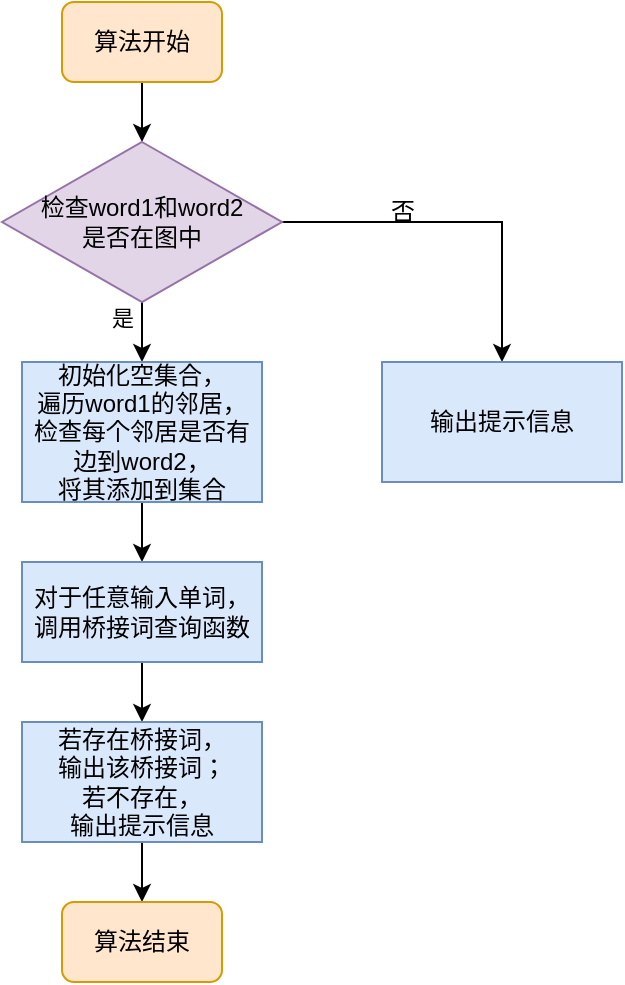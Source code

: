 <mxfile version="22.0.2" type="device">
  <diagram name="第 1 页" id="Fu4l8ghwa1C_h7Qnxff6">
    <mxGraphModel dx="365" dy="815" grid="1" gridSize="10" guides="1" tooltips="1" connect="1" arrows="1" fold="1" page="1" pageScale="1" pageWidth="827" pageHeight="1169" math="0" shadow="0">
      <root>
        <mxCell id="0" />
        <mxCell id="1" parent="0" />
        <mxCell id="XzW9RZ9uWTQpwF6JlTbW-7" style="edgeStyle=orthogonalEdgeStyle;rounded=0;orthogonalLoop=1;jettySize=auto;html=1;exitX=0.5;exitY=1;exitDx=0;exitDy=0;entryX=0.5;entryY=0;entryDx=0;entryDy=0;" edge="1" parent="1" source="XzW9RZ9uWTQpwF6JlTbW-1" target="XzW9RZ9uWTQpwF6JlTbW-2">
          <mxGeometry relative="1" as="geometry" />
        </mxCell>
        <mxCell id="XzW9RZ9uWTQpwF6JlTbW-1" value="算法开始" style="rounded=1;whiteSpace=wrap;html=1;fillColor=#ffe6cc;strokeColor=#d79b00;" vertex="1" parent="1">
          <mxGeometry x="80" y="80" width="80" height="40" as="geometry" />
        </mxCell>
        <mxCell id="XzW9RZ9uWTQpwF6JlTbW-8" style="edgeStyle=orthogonalEdgeStyle;rounded=0;orthogonalLoop=1;jettySize=auto;html=1;exitX=0.5;exitY=1;exitDx=0;exitDy=0;entryX=0.5;entryY=0;entryDx=0;entryDy=0;" edge="1" parent="1" source="XzW9RZ9uWTQpwF6JlTbW-2" target="XzW9RZ9uWTQpwF6JlTbW-3">
          <mxGeometry relative="1" as="geometry" />
        </mxCell>
        <mxCell id="XzW9RZ9uWTQpwF6JlTbW-9" value="是" style="edgeLabel;html=1;align=center;verticalAlign=middle;resizable=0;points=[];" vertex="1" connectable="0" parent="XzW9RZ9uWTQpwF6JlTbW-8">
          <mxGeometry x="-0.467" y="2" relative="1" as="geometry">
            <mxPoint x="-12" as="offset" />
          </mxGeometry>
        </mxCell>
        <mxCell id="XzW9RZ9uWTQpwF6JlTbW-14" style="edgeStyle=orthogonalEdgeStyle;rounded=0;orthogonalLoop=1;jettySize=auto;html=1;exitX=1;exitY=0.5;exitDx=0;exitDy=0;entryX=0.5;entryY=0;entryDx=0;entryDy=0;" edge="1" parent="1" source="XzW9RZ9uWTQpwF6JlTbW-2" target="XzW9RZ9uWTQpwF6JlTbW-13">
          <mxGeometry relative="1" as="geometry" />
        </mxCell>
        <mxCell id="XzW9RZ9uWTQpwF6JlTbW-2" value="检查word1和word2&lt;br&gt;是否在图中" style="rhombus;whiteSpace=wrap;html=1;fillColor=#e1d5e7;strokeColor=#9673a6;" vertex="1" parent="1">
          <mxGeometry x="50" y="150" width="140" height="80" as="geometry" />
        </mxCell>
        <mxCell id="XzW9RZ9uWTQpwF6JlTbW-10" style="edgeStyle=orthogonalEdgeStyle;rounded=0;orthogonalLoop=1;jettySize=auto;html=1;exitX=0.5;exitY=1;exitDx=0;exitDy=0;entryX=0.5;entryY=0;entryDx=0;entryDy=0;" edge="1" parent="1" source="XzW9RZ9uWTQpwF6JlTbW-3" target="XzW9RZ9uWTQpwF6JlTbW-4">
          <mxGeometry relative="1" as="geometry" />
        </mxCell>
        <mxCell id="XzW9RZ9uWTQpwF6JlTbW-3" value="初始化空集合，&lt;br&gt;遍历word1的邻居，&lt;br&gt;检查每个邻居是否有边到word2，&lt;br&gt;将其添加到集合" style="rounded=0;whiteSpace=wrap;html=1;fillColor=#dae8fc;strokeColor=#6c8ebf;" vertex="1" parent="1">
          <mxGeometry x="60" y="260" width="120" height="70" as="geometry" />
        </mxCell>
        <mxCell id="XzW9RZ9uWTQpwF6JlTbW-11" style="edgeStyle=orthogonalEdgeStyle;rounded=0;orthogonalLoop=1;jettySize=auto;html=1;exitX=0.5;exitY=1;exitDx=0;exitDy=0;entryX=0.5;entryY=0;entryDx=0;entryDy=0;" edge="1" parent="1" source="XzW9RZ9uWTQpwF6JlTbW-4" target="XzW9RZ9uWTQpwF6JlTbW-5">
          <mxGeometry relative="1" as="geometry" />
        </mxCell>
        <mxCell id="XzW9RZ9uWTQpwF6JlTbW-4" value="对于任意输入单词，&lt;br&gt;调用桥接词查询函数" style="rounded=0;whiteSpace=wrap;html=1;fillColor=#dae8fc;strokeColor=#6c8ebf;" vertex="1" parent="1">
          <mxGeometry x="60" y="360" width="120" height="50" as="geometry" />
        </mxCell>
        <mxCell id="XzW9RZ9uWTQpwF6JlTbW-12" style="edgeStyle=orthogonalEdgeStyle;rounded=0;orthogonalLoop=1;jettySize=auto;html=1;exitX=0.5;exitY=1;exitDx=0;exitDy=0;" edge="1" parent="1" source="XzW9RZ9uWTQpwF6JlTbW-5" target="XzW9RZ9uWTQpwF6JlTbW-6">
          <mxGeometry relative="1" as="geometry" />
        </mxCell>
        <mxCell id="XzW9RZ9uWTQpwF6JlTbW-5" value="若存在桥接词，&lt;br&gt;输出该桥接词；&lt;br&gt;若不存在，&lt;br&gt;输出提示信息" style="rounded=0;whiteSpace=wrap;html=1;fillColor=#dae8fc;strokeColor=#6c8ebf;" vertex="1" parent="1">
          <mxGeometry x="60" y="440" width="120" height="60" as="geometry" />
        </mxCell>
        <mxCell id="XzW9RZ9uWTQpwF6JlTbW-6" value="算法结束" style="rounded=1;whiteSpace=wrap;html=1;fillColor=#ffe6cc;strokeColor=#d79b00;" vertex="1" parent="1">
          <mxGeometry x="80" y="530" width="80" height="40" as="geometry" />
        </mxCell>
        <mxCell id="XzW9RZ9uWTQpwF6JlTbW-13" value="输出提示信息" style="rounded=0;whiteSpace=wrap;html=1;fillColor=#dae8fc;strokeColor=#6c8ebf;" vertex="1" parent="1">
          <mxGeometry x="240" y="260" width="120" height="60" as="geometry" />
        </mxCell>
        <mxCell id="XzW9RZ9uWTQpwF6JlTbW-15" value="否" style="text;html=1;align=center;verticalAlign=middle;resizable=0;points=[];autosize=1;strokeColor=none;fillColor=none;" vertex="1" parent="1">
          <mxGeometry x="230" y="170" width="40" height="30" as="geometry" />
        </mxCell>
      </root>
    </mxGraphModel>
  </diagram>
</mxfile>
